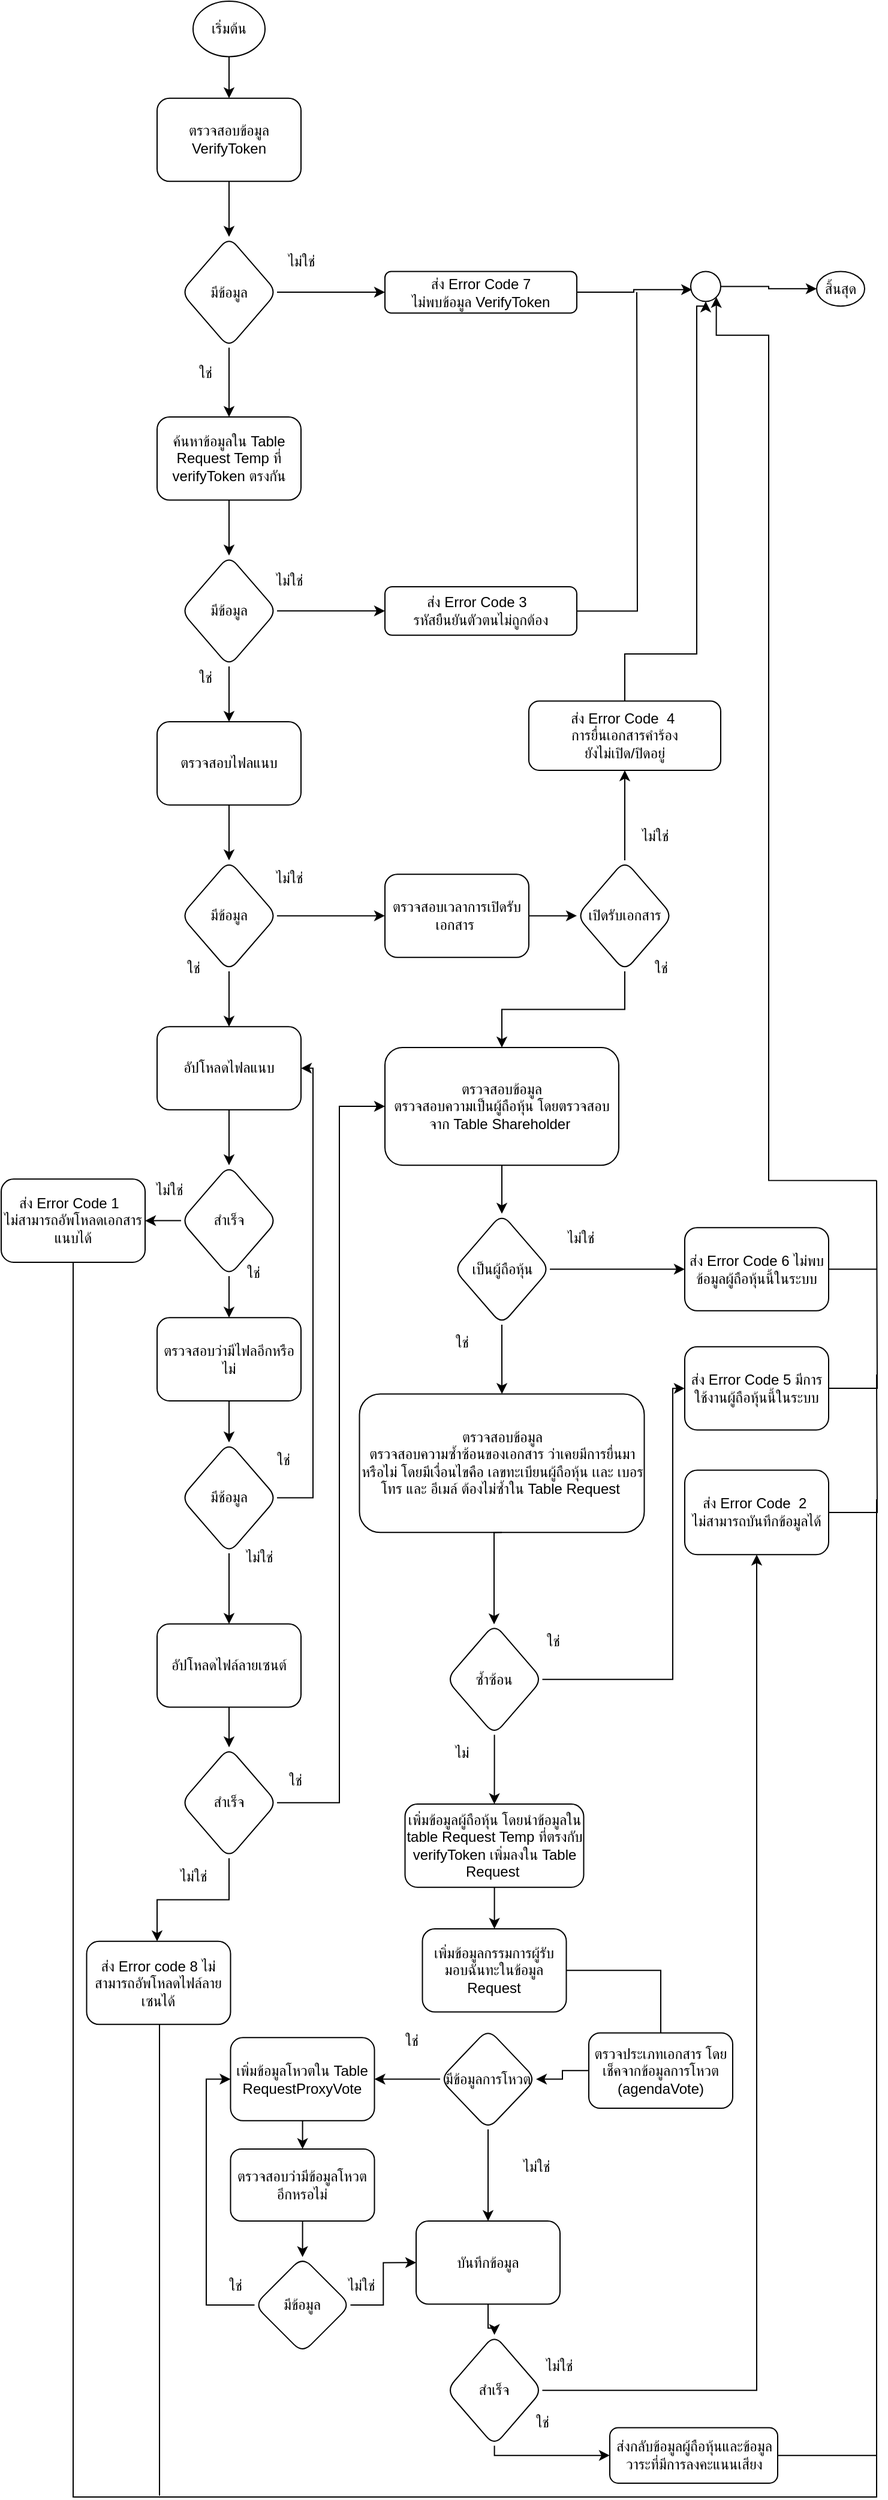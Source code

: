 <mxfile version="20.2.7" type="github">
  <diagram id="W21dhTbmkytk5lZT4MXD" name="หน้า-1">
    <mxGraphModel dx="860" dy="558" grid="1" gridSize="10" guides="1" tooltips="1" connect="1" arrows="1" fold="1" page="1" pageScale="1" pageWidth="827" pageHeight="1169" math="0" shadow="0">
      <root>
        <mxCell id="0" />
        <mxCell id="1" parent="0" />
        <mxCell id="pc5gfeJwSec_l9Dx47gQ-97" value="" style="group" vertex="1" connectable="0" parent="1">
          <mxGeometry x="48" y="20" width="730" height="2080" as="geometry" />
        </mxCell>
        <mxCell id="pc5gfeJwSec_l9Dx47gQ-3" style="edgeStyle=orthogonalEdgeStyle;rounded=0;orthogonalLoop=1;jettySize=auto;html=1;endArrow=classic;endFill=1;" edge="1" parent="pc5gfeJwSec_l9Dx47gQ-97" source="pc5gfeJwSec_l9Dx47gQ-4">
          <mxGeometry relative="1" as="geometry">
            <mxPoint x="411.25" y="1502.543" as="targetPoint" />
          </mxGeometry>
        </mxCell>
        <mxCell id="pc5gfeJwSec_l9Dx47gQ-4" value="ซ้ำซ้อน" style="rhombus;whiteSpace=wrap;html=1;rounded=1;" vertex="1" parent="pc5gfeJwSec_l9Dx47gQ-97">
          <mxGeometry x="371.25" y="1352.404" width="80" height="92.393" as="geometry" />
        </mxCell>
        <mxCell id="pc5gfeJwSec_l9Dx47gQ-5" value="ใช่" style="text;html=1;align=center;verticalAlign=middle;resizable=0;points=[];autosize=1;strokeColor=none;fillColor=none;" vertex="1" parent="pc5gfeJwSec_l9Dx47gQ-97">
          <mxGeometry x="440" y="1352.404" width="40" height="30" as="geometry" />
        </mxCell>
        <mxCell id="pc5gfeJwSec_l9Dx47gQ-6" value="ไม่" style="text;html=1;align=center;verticalAlign=middle;resizable=0;points=[];autosize=1;strokeColor=none;fillColor=none;" vertex="1" parent="pc5gfeJwSec_l9Dx47gQ-97">
          <mxGeometry x="364" y="1444.797" width="40" height="30" as="geometry" />
        </mxCell>
        <mxCell id="pc5gfeJwSec_l9Dx47gQ-7" style="edgeStyle=orthogonalEdgeStyle;rounded=0;orthogonalLoop=1;jettySize=auto;html=1;endArrow=none;endFill=0;" edge="1" parent="pc5gfeJwSec_l9Dx47gQ-97" source="pc5gfeJwSec_l9Dx47gQ-80">
          <mxGeometry relative="1" as="geometry">
            <mxPoint x="730" y="982.832" as="targetPoint" />
          </mxGeometry>
        </mxCell>
        <mxCell id="pc5gfeJwSec_l9Dx47gQ-8" style="edgeStyle=orthogonalEdgeStyle;rounded=0;orthogonalLoop=1;jettySize=auto;html=1;endArrow=none;endFill=0;" edge="1" parent="pc5gfeJwSec_l9Dx47gQ-97" source="pc5gfeJwSec_l9Dx47gQ-78">
          <mxGeometry relative="1" as="geometry">
            <mxPoint x="730" y="1056.746" as="targetPoint" />
          </mxGeometry>
        </mxCell>
        <mxCell id="pc5gfeJwSec_l9Dx47gQ-11" value="เพิ่มข้อมูลผู้ถือหุ้น โดยนำข้อมูลใน table Request Temp ที่ตรงกับ verifyToken เพิ่มลงใน Table Request&amp;nbsp;" style="rounded=1;whiteSpace=wrap;html=1;" vertex="1" parent="pc5gfeJwSec_l9Dx47gQ-97">
          <mxGeometry x="336.75" y="1502.543" width="149" height="69.295" as="geometry" />
        </mxCell>
        <mxCell id="pc5gfeJwSec_l9Dx47gQ-13" value="บันทึกข้อมูล" style="whiteSpace=wrap;html=1;rounded=1;" vertex="1" parent="pc5gfeJwSec_l9Dx47gQ-97">
          <mxGeometry x="346" y="1850.007" width="120" height="69.295" as="geometry" />
        </mxCell>
        <mxCell id="pc5gfeJwSec_l9Dx47gQ-16" value="สำเร็จ" style="rhombus;whiteSpace=wrap;html=1;rounded=1;" vertex="1" parent="pc5gfeJwSec_l9Dx47gQ-97">
          <mxGeometry x="371.25" y="1944.875" width="80" height="92.393" as="geometry" />
        </mxCell>
        <mxCell id="pc5gfeJwSec_l9Dx47gQ-12" value="" style="edgeStyle=orthogonalEdgeStyle;rounded=0;orthogonalLoop=1;jettySize=auto;html=1;endArrow=classic;endFill=1;" edge="1" parent="pc5gfeJwSec_l9Dx47gQ-97" source="pc5gfeJwSec_l9Dx47gQ-13" target="pc5gfeJwSec_l9Dx47gQ-16">
          <mxGeometry relative="1" as="geometry" />
        </mxCell>
        <mxCell id="pc5gfeJwSec_l9Dx47gQ-17" value="เริ่มต้น" style="ellipse;whiteSpace=wrap;html=1;" vertex="1" parent="pc5gfeJwSec_l9Dx47gQ-97">
          <mxGeometry x="160" width="60" height="46.197" as="geometry" />
        </mxCell>
        <mxCell id="pc5gfeJwSec_l9Dx47gQ-18" value="ตรวจสอบข้อมูล VerifyToken" style="rounded=1;whiteSpace=wrap;html=1;" vertex="1" parent="pc5gfeJwSec_l9Dx47gQ-97">
          <mxGeometry x="130" y="80.844" width="120" height="69.295" as="geometry" />
        </mxCell>
        <mxCell id="pc5gfeJwSec_l9Dx47gQ-19" value="" style="edgeStyle=orthogonalEdgeStyle;rounded=0;orthogonalLoop=1;jettySize=auto;html=1;" edge="1" parent="pc5gfeJwSec_l9Dx47gQ-97" source="pc5gfeJwSec_l9Dx47gQ-17" target="pc5gfeJwSec_l9Dx47gQ-18">
          <mxGeometry relative="1" as="geometry" />
        </mxCell>
        <mxCell id="pc5gfeJwSec_l9Dx47gQ-20" value="มีข้อมูล" style="rhombus;whiteSpace=wrap;html=1;rounded=1;" vertex="1" parent="pc5gfeJwSec_l9Dx47gQ-97">
          <mxGeometry x="150" y="196.335" width="80" height="92.393" as="geometry" />
        </mxCell>
        <mxCell id="pc5gfeJwSec_l9Dx47gQ-21" value="" style="edgeStyle=orthogonalEdgeStyle;rounded=0;orthogonalLoop=1;jettySize=auto;html=1;" edge="1" parent="pc5gfeJwSec_l9Dx47gQ-97" source="pc5gfeJwSec_l9Dx47gQ-18" target="pc5gfeJwSec_l9Dx47gQ-20">
          <mxGeometry relative="1" as="geometry" />
        </mxCell>
        <mxCell id="pc5gfeJwSec_l9Dx47gQ-22" value="ไม่ใช่" style="text;html=1;align=center;verticalAlign=middle;resizable=0;points=[];autosize=1;strokeColor=none;fillColor=none;" vertex="1" parent="pc5gfeJwSec_l9Dx47gQ-97">
          <mxGeometry x="225" y="202.11" width="50" height="30" as="geometry" />
        </mxCell>
        <mxCell id="pc5gfeJwSec_l9Dx47gQ-23" value="ใช่" style="text;html=1;align=center;verticalAlign=middle;resizable=0;points=[];autosize=1;strokeColor=none;fillColor=none;" vertex="1" parent="pc5gfeJwSec_l9Dx47gQ-97">
          <mxGeometry x="150" y="294.503" width="40" height="30" as="geometry" />
        </mxCell>
        <mxCell id="pc5gfeJwSec_l9Dx47gQ-24" value="ค้นหาข้อมูลใน Table Request Temp ที่ verifyToken ตรงกัน" style="rounded=1;whiteSpace=wrap;html=1;" vertex="1" parent="pc5gfeJwSec_l9Dx47gQ-97">
          <mxGeometry x="130" y="346.474" width="120" height="69.295" as="geometry" />
        </mxCell>
        <mxCell id="pc5gfeJwSec_l9Dx47gQ-25" style="edgeStyle=orthogonalEdgeStyle;rounded=0;orthogonalLoop=1;jettySize=auto;html=1;entryX=0.5;entryY=0;entryDx=0;entryDy=0;" edge="1" parent="pc5gfeJwSec_l9Dx47gQ-97" source="pc5gfeJwSec_l9Dx47gQ-20" target="pc5gfeJwSec_l9Dx47gQ-24">
          <mxGeometry relative="1" as="geometry">
            <mxPoint x="190" y="369.572" as="targetPoint" />
          </mxGeometry>
        </mxCell>
        <mxCell id="pc5gfeJwSec_l9Dx47gQ-26" value="ส่ง Error Code 7&lt;br&gt;ไม่พบข้อมูล&amp;nbsp;VerifyToken" style="rounded=1;whiteSpace=wrap;html=1;" vertex="1" parent="pc5gfeJwSec_l9Dx47gQ-97">
          <mxGeometry x="320" y="225.208" width="160" height="34.647" as="geometry" />
        </mxCell>
        <mxCell id="pc5gfeJwSec_l9Dx47gQ-27" style="edgeStyle=orthogonalEdgeStyle;rounded=0;orthogonalLoop=1;jettySize=auto;html=1;entryX=0;entryY=0.5;entryDx=0;entryDy=0;entryPerimeter=0;" edge="1" parent="pc5gfeJwSec_l9Dx47gQ-97" source="pc5gfeJwSec_l9Dx47gQ-20" target="pc5gfeJwSec_l9Dx47gQ-26">
          <mxGeometry relative="1" as="geometry">
            <mxPoint x="320" y="242.532" as="targetPoint" />
          </mxGeometry>
        </mxCell>
        <mxCell id="pc5gfeJwSec_l9Dx47gQ-28" value="มีข้อมูล" style="rhombus;whiteSpace=wrap;html=1;rounded=1;" vertex="1" parent="pc5gfeJwSec_l9Dx47gQ-97">
          <mxGeometry x="150" y="461.966" width="80" height="92.393" as="geometry" />
        </mxCell>
        <mxCell id="pc5gfeJwSec_l9Dx47gQ-29" value="" style="edgeStyle=orthogonalEdgeStyle;rounded=0;orthogonalLoop=1;jettySize=auto;html=1;" edge="1" parent="pc5gfeJwSec_l9Dx47gQ-97" source="pc5gfeJwSec_l9Dx47gQ-24" target="pc5gfeJwSec_l9Dx47gQ-28">
          <mxGeometry relative="1" as="geometry" />
        </mxCell>
        <mxCell id="pc5gfeJwSec_l9Dx47gQ-30" style="edgeStyle=orthogonalEdgeStyle;rounded=0;orthogonalLoop=1;jettySize=auto;html=1;endArrow=none;endFill=0;" edge="1" parent="pc5gfeJwSec_l9Dx47gQ-97" source="pc5gfeJwSec_l9Dx47gQ-31">
          <mxGeometry relative="1" as="geometry">
            <mxPoint x="530" y="242.532" as="targetPoint" />
          </mxGeometry>
        </mxCell>
        <mxCell id="pc5gfeJwSec_l9Dx47gQ-31" value="ส่ง Error Code 3&amp;nbsp;&amp;nbsp;&lt;br&gt;รหัสยืนยันตัวตนไม่ถูกต้อง" style="whiteSpace=wrap;html=1;rounded=1;" vertex="1" parent="pc5gfeJwSec_l9Dx47gQ-97">
          <mxGeometry x="320" y="487.951" width="160" height="40.422" as="geometry" />
        </mxCell>
        <mxCell id="pc5gfeJwSec_l9Dx47gQ-32" value="" style="edgeStyle=orthogonalEdgeStyle;rounded=0;orthogonalLoop=1;jettySize=auto;html=1;" edge="1" parent="pc5gfeJwSec_l9Dx47gQ-97" source="pc5gfeJwSec_l9Dx47gQ-28" target="pc5gfeJwSec_l9Dx47gQ-31">
          <mxGeometry relative="1" as="geometry" />
        </mxCell>
        <mxCell id="pc5gfeJwSec_l9Dx47gQ-33" value="ตรวจสอบไฟลแนบ" style="whiteSpace=wrap;html=1;rounded=1;" vertex="1" parent="pc5gfeJwSec_l9Dx47gQ-97">
          <mxGeometry x="130" y="600.555" width="120" height="69.295" as="geometry" />
        </mxCell>
        <mxCell id="pc5gfeJwSec_l9Dx47gQ-34" value="" style="edgeStyle=orthogonalEdgeStyle;rounded=0;orthogonalLoop=1;jettySize=auto;html=1;" edge="1" parent="pc5gfeJwSec_l9Dx47gQ-97" source="pc5gfeJwSec_l9Dx47gQ-28" target="pc5gfeJwSec_l9Dx47gQ-33">
          <mxGeometry relative="1" as="geometry" />
        </mxCell>
        <mxCell id="pc5gfeJwSec_l9Dx47gQ-35" value="ใช่" style="text;html=1;align=center;verticalAlign=middle;resizable=0;points=[];autosize=1;strokeColor=none;fillColor=none;" vertex="1" parent="pc5gfeJwSec_l9Dx47gQ-97">
          <mxGeometry x="150" y="548.584" width="40" height="30" as="geometry" />
        </mxCell>
        <mxCell id="pc5gfeJwSec_l9Dx47gQ-36" value="ไม่ใช่" style="text;html=1;align=center;verticalAlign=middle;resizable=0;points=[];autosize=1;strokeColor=none;fillColor=none;" vertex="1" parent="pc5gfeJwSec_l9Dx47gQ-97">
          <mxGeometry x="215" y="467.74" width="50" height="30" as="geometry" />
        </mxCell>
        <mxCell id="pc5gfeJwSec_l9Dx47gQ-37" style="edgeStyle=orthogonalEdgeStyle;rounded=0;orthogonalLoop=1;jettySize=auto;html=1;entryX=0;entryY=0.5;entryDx=0;entryDy=0;" edge="1" parent="pc5gfeJwSec_l9Dx47gQ-97" source="pc5gfeJwSec_l9Dx47gQ-38">
          <mxGeometry relative="1" as="geometry">
            <mxPoint x="320" y="762.243" as="targetPoint" />
          </mxGeometry>
        </mxCell>
        <mxCell id="pc5gfeJwSec_l9Dx47gQ-38" value="มีข้อมูล" style="rhombus;whiteSpace=wrap;html=1;rounded=1;" vertex="1" parent="pc5gfeJwSec_l9Dx47gQ-97">
          <mxGeometry x="150" y="716.047" width="80" height="92.393" as="geometry" />
        </mxCell>
        <mxCell id="pc5gfeJwSec_l9Dx47gQ-39" value="" style="edgeStyle=orthogonalEdgeStyle;rounded=0;orthogonalLoop=1;jettySize=auto;html=1;" edge="1" parent="pc5gfeJwSec_l9Dx47gQ-97" source="pc5gfeJwSec_l9Dx47gQ-33" target="pc5gfeJwSec_l9Dx47gQ-38">
          <mxGeometry relative="1" as="geometry" />
        </mxCell>
        <mxCell id="pc5gfeJwSec_l9Dx47gQ-40" value="ไม่ใช่" style="text;html=1;align=center;verticalAlign=middle;resizable=0;points=[];autosize=1;strokeColor=none;fillColor=none;" vertex="1" parent="pc5gfeJwSec_l9Dx47gQ-97">
          <mxGeometry x="215" y="716.047" width="50" height="30" as="geometry" />
        </mxCell>
        <mxCell id="pc5gfeJwSec_l9Dx47gQ-41" value="ใช่" style="text;html=1;align=center;verticalAlign=middle;resizable=0;points=[];autosize=1;strokeColor=none;fillColor=none;" vertex="1" parent="pc5gfeJwSec_l9Dx47gQ-97">
          <mxGeometry x="140" y="791.116" width="40" height="30" as="geometry" />
        </mxCell>
        <mxCell id="pc5gfeJwSec_l9Dx47gQ-42" value="อัปโหลดไฟลแนบ" style="whiteSpace=wrap;html=1;rounded=1;" vertex="1" parent="pc5gfeJwSec_l9Dx47gQ-97">
          <mxGeometry x="130" y="854.636" width="120" height="69.295" as="geometry" />
        </mxCell>
        <mxCell id="pc5gfeJwSec_l9Dx47gQ-43" value="" style="edgeStyle=orthogonalEdgeStyle;rounded=0;orthogonalLoop=1;jettySize=auto;html=1;" edge="1" parent="pc5gfeJwSec_l9Dx47gQ-97" source="pc5gfeJwSec_l9Dx47gQ-38" target="pc5gfeJwSec_l9Dx47gQ-42">
          <mxGeometry relative="1" as="geometry" />
        </mxCell>
        <mxCell id="pc5gfeJwSec_l9Dx47gQ-44" value="สำเร็จ" style="rhombus;whiteSpace=wrap;html=1;rounded=1;" vertex="1" parent="pc5gfeJwSec_l9Dx47gQ-97">
          <mxGeometry x="150" y="970.128" width="80" height="92.393" as="geometry" />
        </mxCell>
        <mxCell id="pc5gfeJwSec_l9Dx47gQ-45" value="" style="edgeStyle=orthogonalEdgeStyle;rounded=0;orthogonalLoop=1;jettySize=auto;html=1;" edge="1" parent="pc5gfeJwSec_l9Dx47gQ-97" source="pc5gfeJwSec_l9Dx47gQ-42" target="pc5gfeJwSec_l9Dx47gQ-44">
          <mxGeometry relative="1" as="geometry" />
        </mxCell>
        <mxCell id="pc5gfeJwSec_l9Dx47gQ-46" value="ตรวจสอบว่ามีไฟลอีกหรือไม่" style="whiteSpace=wrap;html=1;rounded=1;" vertex="1" parent="pc5gfeJwSec_l9Dx47gQ-97">
          <mxGeometry x="130" y="1097.168" width="120" height="69.295" as="geometry" />
        </mxCell>
        <mxCell id="pc5gfeJwSec_l9Dx47gQ-47" value="" style="edgeStyle=orthogonalEdgeStyle;rounded=0;orthogonalLoop=1;jettySize=auto;html=1;" edge="1" parent="pc5gfeJwSec_l9Dx47gQ-97" source="pc5gfeJwSec_l9Dx47gQ-44" target="pc5gfeJwSec_l9Dx47gQ-46">
          <mxGeometry relative="1" as="geometry" />
        </mxCell>
        <mxCell id="pc5gfeJwSec_l9Dx47gQ-48" style="edgeStyle=orthogonalEdgeStyle;rounded=0;orthogonalLoop=1;jettySize=auto;html=1;endArrow=classic;endFill=1;entryX=1;entryY=0.5;entryDx=0;entryDy=0;" edge="1" parent="pc5gfeJwSec_l9Dx47gQ-97" source="pc5gfeJwSec_l9Dx47gQ-49" target="pc5gfeJwSec_l9Dx47gQ-42">
          <mxGeometry relative="1" as="geometry">
            <mxPoint x="275" y="763.398" as="targetPoint" />
            <Array as="points">
              <mxPoint x="260" y="1247.307" />
              <mxPoint x="260" y="889.284" />
            </Array>
          </mxGeometry>
        </mxCell>
        <mxCell id="pc5gfeJwSec_l9Dx47gQ-49" value="มีช้อมูล" style="rhombus;whiteSpace=wrap;html=1;rounded=1;" vertex="1" parent="pc5gfeJwSec_l9Dx47gQ-97">
          <mxGeometry x="150" y="1201.11" width="80" height="92.393" as="geometry" />
        </mxCell>
        <mxCell id="pc5gfeJwSec_l9Dx47gQ-50" value="" style="edgeStyle=orthogonalEdgeStyle;rounded=0;orthogonalLoop=1;jettySize=auto;html=1;" edge="1" parent="pc5gfeJwSec_l9Dx47gQ-97" source="pc5gfeJwSec_l9Dx47gQ-46" target="pc5gfeJwSec_l9Dx47gQ-49">
          <mxGeometry relative="1" as="geometry" />
        </mxCell>
        <mxCell id="pc5gfeJwSec_l9Dx47gQ-51" value="ไม่ใช่" style="text;html=1;align=center;verticalAlign=middle;resizable=0;points=[];autosize=1;strokeColor=none;fillColor=none;" vertex="1" parent="pc5gfeJwSec_l9Dx47gQ-97">
          <mxGeometry x="190" y="1281.954" width="50" height="30" as="geometry" />
        </mxCell>
        <mxCell id="pc5gfeJwSec_l9Dx47gQ-52" value="ตรวจสอบเวลาการเปิดรับเอกสาร&amp;nbsp;" style="rounded=1;whiteSpace=wrap;html=1;" vertex="1" parent="pc5gfeJwSec_l9Dx47gQ-97">
          <mxGeometry x="320" y="727.596" width="120" height="69.295" as="geometry" />
        </mxCell>
        <mxCell id="pc5gfeJwSec_l9Dx47gQ-54" value="เปิดรับเอกสาร" style="rhombus;whiteSpace=wrap;html=1;rounded=1;" vertex="1" parent="pc5gfeJwSec_l9Dx47gQ-97">
          <mxGeometry x="480" y="716.047" width="80" height="92.393" as="geometry" />
        </mxCell>
        <mxCell id="pc5gfeJwSec_l9Dx47gQ-55" value="" style="edgeStyle=orthogonalEdgeStyle;rounded=0;orthogonalLoop=1;jettySize=auto;html=1;" edge="1" parent="pc5gfeJwSec_l9Dx47gQ-97" source="pc5gfeJwSec_l9Dx47gQ-52" target="pc5gfeJwSec_l9Dx47gQ-54">
          <mxGeometry relative="1" as="geometry" />
        </mxCell>
        <mxCell id="pc5gfeJwSec_l9Dx47gQ-56" style="edgeStyle=orthogonalEdgeStyle;rounded=0;orthogonalLoop=1;jettySize=auto;html=1;endArrow=none;endFill=0;" edge="1" parent="pc5gfeJwSec_l9Dx47gQ-97" source="pc5gfeJwSec_l9Dx47gQ-57">
          <mxGeometry relative="1" as="geometry">
            <mxPoint x="730" y="1248.462" as="targetPoint" />
            <Array as="points">
              <mxPoint x="60" y="2080" />
              <mxPoint x="730" y="2080" />
            </Array>
          </mxGeometry>
        </mxCell>
        <mxCell id="pc5gfeJwSec_l9Dx47gQ-57" value="ส่ง Error Code 1&amp;nbsp;&amp;nbsp;&lt;br&gt;ไม่สามารถอัพโหลดเอกสารแนบได้" style="rounded=1;whiteSpace=wrap;html=1;" vertex="1" parent="pc5gfeJwSec_l9Dx47gQ-97">
          <mxGeometry y="981.677" width="120" height="69.295" as="geometry" />
        </mxCell>
        <mxCell id="pc5gfeJwSec_l9Dx47gQ-58" style="edgeStyle=orthogonalEdgeStyle;rounded=0;orthogonalLoop=1;jettySize=auto;html=1;" edge="1" parent="pc5gfeJwSec_l9Dx47gQ-97" source="pc5gfeJwSec_l9Dx47gQ-44" target="pc5gfeJwSec_l9Dx47gQ-57">
          <mxGeometry relative="1" as="geometry">
            <mxPoint x="280" y="1016.324" as="targetPoint" />
          </mxGeometry>
        </mxCell>
        <mxCell id="pc5gfeJwSec_l9Dx47gQ-59" value="ใช่" style="text;html=1;align=center;verticalAlign=middle;resizable=0;points=[];autosize=1;strokeColor=none;fillColor=none;" vertex="1" parent="pc5gfeJwSec_l9Dx47gQ-97">
          <mxGeometry x="215" y="1201.11" width="40" height="30" as="geometry" />
        </mxCell>
        <mxCell id="pc5gfeJwSec_l9Dx47gQ-60" value="" style="ellipse;whiteSpace=wrap;html=1;aspect=fixed;" vertex="1" parent="pc5gfeJwSec_l9Dx47gQ-97">
          <mxGeometry x="575" y="225.208" width="25" height="25" as="geometry" />
        </mxCell>
        <mxCell id="pc5gfeJwSec_l9Dx47gQ-61" style="edgeStyle=orthogonalEdgeStyle;rounded=0;orthogonalLoop=1;jettySize=auto;html=1;entryX=0.044;entryY=0.609;entryDx=0;entryDy=0;entryPerimeter=0;" edge="1" parent="pc5gfeJwSec_l9Dx47gQ-97" source="pc5gfeJwSec_l9Dx47gQ-26" target="pc5gfeJwSec_l9Dx47gQ-60">
          <mxGeometry relative="1" as="geometry">
            <mxPoint x="520" y="127.041" as="targetPoint" />
          </mxGeometry>
        </mxCell>
        <mxCell id="pc5gfeJwSec_l9Dx47gQ-62" style="edgeStyle=orthogonalEdgeStyle;rounded=0;orthogonalLoop=1;jettySize=auto;html=1;entryX=0.5;entryY=1;entryDx=0;entryDy=0;endArrow=classic;endFill=1;" edge="1" parent="pc5gfeJwSec_l9Dx47gQ-97" source="pc5gfeJwSec_l9Dx47gQ-63" target="pc5gfeJwSec_l9Dx47gQ-60">
          <mxGeometry relative="1" as="geometry">
            <Array as="points">
              <mxPoint x="520" y="543.964" />
              <mxPoint x="580" y="543.964" />
              <mxPoint x="580" y="254.081" />
            </Array>
          </mxGeometry>
        </mxCell>
        <mxCell id="pc5gfeJwSec_l9Dx47gQ-63" value="ส่ง Error Code&amp;nbsp; 4&amp;nbsp;&lt;br&gt;การยื่นเอกสารคำร้อง&lt;br&gt;ยังไม่เปิด/ปิดอยู่" style="whiteSpace=wrap;html=1;rounded=1;" vertex="1" parent="pc5gfeJwSec_l9Dx47gQ-97">
          <mxGeometry x="440" y="583.232" width="160" height="57.746" as="geometry" />
        </mxCell>
        <mxCell id="pc5gfeJwSec_l9Dx47gQ-64" style="edgeStyle=orthogonalEdgeStyle;rounded=0;orthogonalLoop=1;jettySize=auto;html=1;entryX=0.5;entryY=1;entryDx=0;entryDy=0;" edge="1" parent="pc5gfeJwSec_l9Dx47gQ-97" source="pc5gfeJwSec_l9Dx47gQ-54" target="pc5gfeJwSec_l9Dx47gQ-63">
          <mxGeometry relative="1" as="geometry">
            <mxPoint x="520" y="669.85" as="targetPoint" />
          </mxGeometry>
        </mxCell>
        <mxCell id="pc5gfeJwSec_l9Dx47gQ-65" value="ไม่ใช่" style="text;html=1;align=center;verticalAlign=middle;resizable=0;points=[];autosize=1;strokeColor=none;fillColor=none;" vertex="1" parent="pc5gfeJwSec_l9Dx47gQ-97">
          <mxGeometry x="520" y="681.399" width="50" height="30" as="geometry" />
        </mxCell>
        <mxCell id="pc5gfeJwSec_l9Dx47gQ-66" value="ใช่" style="text;html=1;align=center;verticalAlign=middle;resizable=0;points=[];autosize=1;strokeColor=none;fillColor=none;" vertex="1" parent="pc5gfeJwSec_l9Dx47gQ-97">
          <mxGeometry x="530" y="791.116" width="40" height="30" as="geometry" />
        </mxCell>
        <mxCell id="pc5gfeJwSec_l9Dx47gQ-67" value="สิ้นสุด" style="ellipse;whiteSpace=wrap;html=1;" vertex="1" parent="pc5gfeJwSec_l9Dx47gQ-97">
          <mxGeometry x="680" y="225.208" width="40" height="28.873" as="geometry" />
        </mxCell>
        <mxCell id="pc5gfeJwSec_l9Dx47gQ-68" value="" style="edgeStyle=orthogonalEdgeStyle;rounded=0;orthogonalLoop=1;jettySize=auto;html=1;endArrow=classic;endFill=1;" edge="1" parent="pc5gfeJwSec_l9Dx47gQ-97" source="pc5gfeJwSec_l9Dx47gQ-60" target="pc5gfeJwSec_l9Dx47gQ-67">
          <mxGeometry relative="1" as="geometry" />
        </mxCell>
        <mxCell id="pc5gfeJwSec_l9Dx47gQ-69" value="ใช่" style="text;html=1;align=center;verticalAlign=middle;resizable=0;points=[];autosize=1;strokeColor=none;fillColor=none;" vertex="1" parent="pc5gfeJwSec_l9Dx47gQ-97">
          <mxGeometry x="190" y="1045.197" width="40" height="30" as="geometry" />
        </mxCell>
        <mxCell id="pc5gfeJwSec_l9Dx47gQ-70" value="ไม่ใช่" style="text;html=1;align=center;verticalAlign=middle;resizable=0;points=[];autosize=1;strokeColor=none;fillColor=none;" vertex="1" parent="pc5gfeJwSec_l9Dx47gQ-97">
          <mxGeometry x="115" y="975.902" width="50" height="30" as="geometry" />
        </mxCell>
        <mxCell id="pc5gfeJwSec_l9Dx47gQ-71" value="ตรวจสอบข้อมูล&lt;br&gt;ตรวจสอบความเป็นผู้ถือหุ้น โดยตรวจสอบจาก Table Shareholder&amp;nbsp;" style="whiteSpace=wrap;html=1;rounded=1;" vertex="1" parent="pc5gfeJwSec_l9Dx47gQ-97">
          <mxGeometry x="320" y="871.96" width="195" height="98.168" as="geometry" />
        </mxCell>
        <mxCell id="pc5gfeJwSec_l9Dx47gQ-53" style="edgeStyle=orthogonalEdgeStyle;rounded=0;orthogonalLoop=1;jettySize=auto;html=1;entryX=0.5;entryY=0;entryDx=0;entryDy=0;" edge="1" parent="pc5gfeJwSec_l9Dx47gQ-97" source="pc5gfeJwSec_l9Dx47gQ-54" target="pc5gfeJwSec_l9Dx47gQ-71">
          <mxGeometry relative="1" as="geometry">
            <mxPoint x="410" y="867.34" as="targetPoint" />
          </mxGeometry>
        </mxCell>
        <mxCell id="pc5gfeJwSec_l9Dx47gQ-73" value="เป็นผู้ถือหุ้น" style="rhombus;whiteSpace=wrap;html=1;rounded=1;" vertex="1" parent="pc5gfeJwSec_l9Dx47gQ-97">
          <mxGeometry x="377.5" y="1010.55" width="80" height="92.393" as="geometry" />
        </mxCell>
        <mxCell id="pc5gfeJwSec_l9Dx47gQ-74" value="" style="edgeStyle=orthogonalEdgeStyle;rounded=0;orthogonalLoop=1;jettySize=auto;html=1;" edge="1" parent="pc5gfeJwSec_l9Dx47gQ-97" source="pc5gfeJwSec_l9Dx47gQ-71" target="pc5gfeJwSec_l9Dx47gQ-73">
          <mxGeometry relative="1" as="geometry" />
        </mxCell>
        <mxCell id="pc5gfeJwSec_l9Dx47gQ-75" value="ใช่" style="text;html=1;align=center;verticalAlign=middle;resizable=0;points=[];autosize=1;strokeColor=none;fillColor=none;" vertex="1" parent="pc5gfeJwSec_l9Dx47gQ-97">
          <mxGeometry x="364" y="1102.943" width="40" height="30" as="geometry" />
        </mxCell>
        <mxCell id="pc5gfeJwSec_l9Dx47gQ-76" value="ไม่ใช่" style="text;html=1;align=center;verticalAlign=middle;resizable=0;points=[];autosize=1;strokeColor=none;fillColor=none;" vertex="1" parent="pc5gfeJwSec_l9Dx47gQ-97">
          <mxGeometry x="457.5" y="1016.324" width="50" height="30" as="geometry" />
        </mxCell>
        <mxCell id="pc5gfeJwSec_l9Dx47gQ-77" value="ตรวจสอบข้อมูล&lt;br&gt;ตรวจสอบความซ้ำซ้อนของเอกสาร ว่าเคยมีการยื่นมาหรือไม่ โดยมีเงื่อนไขคือ เลขทะเบียนผู้ถือหุ้น เเละ เบอรโทร และ อีเมล์ ต้องไม่ซ้ำใน Table Request&amp;nbsp;" style="whiteSpace=wrap;html=1;rounded=1;" vertex="1" parent="pc5gfeJwSec_l9Dx47gQ-97">
          <mxGeometry x="298.75" y="1160.689" width="237.5" height="115.491" as="geometry" />
        </mxCell>
        <mxCell id="pc5gfeJwSec_l9Dx47gQ-1" value="" style="edgeStyle=orthogonalEdgeStyle;rounded=0;orthogonalLoop=1;jettySize=auto;html=1;exitX=0.5;exitY=1;exitDx=0;exitDy=0;" edge="1" parent="pc5gfeJwSec_l9Dx47gQ-97" source="pc5gfeJwSec_l9Dx47gQ-77" target="pc5gfeJwSec_l9Dx47gQ-4">
          <mxGeometry relative="1" as="geometry">
            <mxPoint x="411" y="1329.306" as="sourcePoint" />
            <Array as="points">
              <mxPoint x="411" y="1276.18" />
            </Array>
          </mxGeometry>
        </mxCell>
        <mxCell id="pc5gfeJwSec_l9Dx47gQ-78" value="ส่ง Error Code 6 ไม่พบข้อมูลผู้ถือหุ้นนี้ในระบบ" style="whiteSpace=wrap;html=1;rounded=1;" vertex="1" parent="pc5gfeJwSec_l9Dx47gQ-97">
          <mxGeometry x="570" y="1022.099" width="120" height="69.295" as="geometry" />
        </mxCell>
        <mxCell id="pc5gfeJwSec_l9Dx47gQ-79" style="edgeStyle=orthogonalEdgeStyle;rounded=0;orthogonalLoop=1;jettySize=auto;html=1;entryX=0;entryY=0.5;entryDx=0;entryDy=0;exitX=1;exitY=0.5;exitDx=0;exitDy=0;" edge="1" parent="pc5gfeJwSec_l9Dx47gQ-97" source="pc5gfeJwSec_l9Dx47gQ-73" target="pc5gfeJwSec_l9Dx47gQ-78">
          <mxGeometry relative="1" as="geometry">
            <Array as="points">
              <mxPoint x="520" y="1056.746" />
              <mxPoint x="520" y="1056.746" />
            </Array>
          </mxGeometry>
        </mxCell>
        <mxCell id="pc5gfeJwSec_l9Dx47gQ-80" value="ส่ง Error Code 5 มีการใช้งานผู้ถือหุ้นนี้ในระบบ" style="whiteSpace=wrap;html=1;rounded=1;" vertex="1" parent="pc5gfeJwSec_l9Dx47gQ-97">
          <mxGeometry x="570" y="1121.421" width="120" height="69.295" as="geometry" />
        </mxCell>
        <mxCell id="pc5gfeJwSec_l9Dx47gQ-81" style="edgeStyle=orthogonalEdgeStyle;rounded=0;orthogonalLoop=1;jettySize=auto;html=1;endArrow=classic;endFill=1;entryX=1;entryY=1;entryDx=0;entryDy=0;" edge="1" parent="pc5gfeJwSec_l9Dx47gQ-97" target="pc5gfeJwSec_l9Dx47gQ-60">
          <mxGeometry relative="1" as="geometry">
            <mxPoint x="710" y="416.924" as="targetPoint" />
            <mxPoint x="730" y="982.832" as="sourcePoint" />
            <Array as="points">
              <mxPoint x="640" y="982.832" />
              <mxPoint x="640" y="278.334" />
              <mxPoint x="596" y="278.334" />
            </Array>
          </mxGeometry>
        </mxCell>
        <mxCell id="pc5gfeJwSec_l9Dx47gQ-82" style="edgeStyle=orthogonalEdgeStyle;rounded=0;orthogonalLoop=1;jettySize=auto;html=1;endArrow=none;endFill=0;" edge="1" parent="pc5gfeJwSec_l9Dx47gQ-97" source="pc5gfeJwSec_l9Dx47gQ-83">
          <mxGeometry relative="1" as="geometry">
            <mxPoint x="730" y="1144.52" as="targetPoint" />
          </mxGeometry>
        </mxCell>
        <mxCell id="pc5gfeJwSec_l9Dx47gQ-83" value="ส่ง Error Code&amp;nbsp; 2&amp;nbsp;&lt;br&gt;ไม่สามารถบันทึกข้อมูลได้" style="rounded=1;whiteSpace=wrap;html=1;" vertex="1" parent="pc5gfeJwSec_l9Dx47gQ-97">
          <mxGeometry x="570" y="1224.209" width="120" height="70.45" as="geometry" />
        </mxCell>
        <mxCell id="pc5gfeJwSec_l9Dx47gQ-84" value="ไม่ใช่" style="text;html=1;align=center;verticalAlign=middle;resizable=0;points=[];autosize=1;strokeColor=none;fillColor=none;" vertex="1" parent="pc5gfeJwSec_l9Dx47gQ-97">
          <mxGeometry x="440" y="1956.424" width="50" height="30" as="geometry" />
        </mxCell>
        <mxCell id="pc5gfeJwSec_l9Dx47gQ-85" value="ใช่" style="text;html=1;align=center;verticalAlign=middle;resizable=0;points=[];autosize=1;strokeColor=none;fillColor=none;" vertex="1" parent="pc5gfeJwSec_l9Dx47gQ-97">
          <mxGeometry x="431.25" y="2002.621" width="40" height="30" as="geometry" />
        </mxCell>
        <mxCell id="pc5gfeJwSec_l9Dx47gQ-87" value="เพิ่มข้อมูลกรรมการผู้รับมอบฉันทะในข้อมูล Request" style="whiteSpace=wrap;html=1;rounded=1;" vertex="1" parent="pc5gfeJwSec_l9Dx47gQ-97">
          <mxGeometry x="351.25" y="1606.485" width="120" height="69.295" as="geometry" />
        </mxCell>
        <mxCell id="pc5gfeJwSec_l9Dx47gQ-72" value="" style="edgeStyle=orthogonalEdgeStyle;rounded=0;orthogonalLoop=1;jettySize=auto;html=1;endArrow=classic;endFill=1;" edge="1" parent="pc5gfeJwSec_l9Dx47gQ-97" source="pc5gfeJwSec_l9Dx47gQ-73" target="pc5gfeJwSec_l9Dx47gQ-77">
          <mxGeometry relative="1" as="geometry" />
        </mxCell>
        <mxCell id="pc5gfeJwSec_l9Dx47gQ-2" value="" style="edgeStyle=orthogonalEdgeStyle;rounded=0;orthogonalLoop=1;jettySize=auto;html=1;entryX=0;entryY=0.5;entryDx=0;entryDy=0;" edge="1" parent="pc5gfeJwSec_l9Dx47gQ-97" source="pc5gfeJwSec_l9Dx47gQ-4" target="pc5gfeJwSec_l9Dx47gQ-80">
          <mxGeometry relative="1" as="geometry">
            <Array as="points">
              <mxPoint x="560" y="1398.601" />
              <mxPoint x="560" y="1156.069" />
            </Array>
          </mxGeometry>
        </mxCell>
        <mxCell id="pc5gfeJwSec_l9Dx47gQ-92" value="เพิ่มข้อมูลโหวตใน Table RequestProxyVote" style="whiteSpace=wrap;html=1;rounded=1;" vertex="1" parent="pc5gfeJwSec_l9Dx47gQ-97">
          <mxGeometry x="191.25" y="1697.132" width="120" height="69.295" as="geometry" />
        </mxCell>
        <mxCell id="pc5gfeJwSec_l9Dx47gQ-95" style="edgeStyle=orthogonalEdgeStyle;rounded=0;orthogonalLoop=1;jettySize=auto;html=1;endArrow=none;endFill=0;" edge="1" parent="pc5gfeJwSec_l9Dx47gQ-97" source="pc5gfeJwSec_l9Dx47gQ-96">
          <mxGeometry relative="1" as="geometry">
            <mxPoint x="730" y="2045.353" as="targetPoint" />
          </mxGeometry>
        </mxCell>
        <mxCell id="pc5gfeJwSec_l9Dx47gQ-96" value="ส่งกลับข้อมูลผู้ถือหุ้นและข้อมูลวาระที่มีการลงคะแนนเสียง" style="rounded=1;whiteSpace=wrap;html=1;" vertex="1" parent="pc5gfeJwSec_l9Dx47gQ-97">
          <mxGeometry x="507.5" y="2022.254" width="140" height="46.197" as="geometry" />
        </mxCell>
        <mxCell id="pc5gfeJwSec_l9Dx47gQ-14" style="edgeStyle=orthogonalEdgeStyle;rounded=0;orthogonalLoop=1;jettySize=auto;html=1;entryX=0.5;entryY=1;entryDx=0;entryDy=0;endArrow=classic;endFill=1;" edge="1" parent="pc5gfeJwSec_l9Dx47gQ-97" source="pc5gfeJwSec_l9Dx47gQ-16" target="pc5gfeJwSec_l9Dx47gQ-83">
          <mxGeometry relative="1" as="geometry" />
        </mxCell>
        <mxCell id="pc5gfeJwSec_l9Dx47gQ-10" value="" style="edgeStyle=orthogonalEdgeStyle;rounded=0;orthogonalLoop=1;jettySize=auto;html=1;endArrow=classic;endFill=1;" edge="1" parent="pc5gfeJwSec_l9Dx47gQ-97" source="pc5gfeJwSec_l9Dx47gQ-11" target="pc5gfeJwSec_l9Dx47gQ-87">
          <mxGeometry relative="1" as="geometry" />
        </mxCell>
        <mxCell id="pc5gfeJwSec_l9Dx47gQ-15" style="edgeStyle=orthogonalEdgeStyle;rounded=0;orthogonalLoop=1;jettySize=auto;html=1;entryX=0;entryY=0.5;entryDx=0;entryDy=0;endArrow=classic;endFill=1;" edge="1" parent="pc5gfeJwSec_l9Dx47gQ-97" source="pc5gfeJwSec_l9Dx47gQ-16" target="pc5gfeJwSec_l9Dx47gQ-96">
          <mxGeometry relative="1" as="geometry">
            <Array as="points">
              <mxPoint x="411" y="2045.353" />
            </Array>
          </mxGeometry>
        </mxCell>
        <mxCell id="pc5gfeJwSec_l9Dx47gQ-98" value="อัปโหลดไฟล์ลายเซนต์" style="whiteSpace=wrap;html=1;rounded=1;" vertex="1" parent="pc5gfeJwSec_l9Dx47gQ-97">
          <mxGeometry x="130" y="1352.404" width="120" height="69.295" as="geometry" />
        </mxCell>
        <mxCell id="pc5gfeJwSec_l9Dx47gQ-99" value="" style="edgeStyle=orthogonalEdgeStyle;rounded=0;orthogonalLoop=1;jettySize=auto;html=1;" edge="1" parent="pc5gfeJwSec_l9Dx47gQ-97" source="pc5gfeJwSec_l9Dx47gQ-49" target="pc5gfeJwSec_l9Dx47gQ-98">
          <mxGeometry relative="1" as="geometry" />
        </mxCell>
        <mxCell id="pc5gfeJwSec_l9Dx47gQ-103" value="สำเร็จ" style="rhombus;whiteSpace=wrap;html=1;rounded=1;" vertex="1" parent="pc5gfeJwSec_l9Dx47gQ-97">
          <mxGeometry x="150" y="1455.192" width="80" height="92.393" as="geometry" />
        </mxCell>
        <mxCell id="pc5gfeJwSec_l9Dx47gQ-104" value="" style="edgeStyle=orthogonalEdgeStyle;rounded=0;orthogonalLoop=1;jettySize=auto;html=1;" edge="1" parent="pc5gfeJwSec_l9Dx47gQ-97" source="pc5gfeJwSec_l9Dx47gQ-98" target="pc5gfeJwSec_l9Dx47gQ-103">
          <mxGeometry relative="1" as="geometry" />
        </mxCell>
        <mxCell id="pc5gfeJwSec_l9Dx47gQ-106" value="ใช่" style="text;html=1;align=center;verticalAlign=middle;resizable=0;points=[];autosize=1;strokeColor=none;fillColor=none;" vertex="1" parent="pc5gfeJwSec_l9Dx47gQ-97">
          <mxGeometry x="225" y="1467.896" width="40" height="30" as="geometry" />
        </mxCell>
        <mxCell id="pc5gfeJwSec_l9Dx47gQ-105" value="ไม่ใช่" style="text;html=1;align=center;verticalAlign=middle;resizable=0;points=[];autosize=1;strokeColor=none;fillColor=none;" vertex="1" parent="pc5gfeJwSec_l9Dx47gQ-97">
          <mxGeometry x="135" y="1547.585" width="50" height="30" as="geometry" />
        </mxCell>
        <mxCell id="pc5gfeJwSec_l9Dx47gQ-107" style="edgeStyle=orthogonalEdgeStyle;rounded=0;orthogonalLoop=1;jettySize=auto;html=1;entryX=0;entryY=0.5;entryDx=0;entryDy=0;" edge="1" parent="pc5gfeJwSec_l9Dx47gQ-97" source="pc5gfeJwSec_l9Dx47gQ-103" target="pc5gfeJwSec_l9Dx47gQ-71">
          <mxGeometry relative="1" as="geometry">
            <mxPoint x="292" y="1293.504" as="targetPoint" />
            <Array as="points">
              <mxPoint x="282" y="1501.388" />
              <mxPoint x="282" y="921.621" />
            </Array>
          </mxGeometry>
        </mxCell>
        <mxCell id="pc5gfeJwSec_l9Dx47gQ-322" style="edgeStyle=orthogonalEdgeStyle;rounded=0;orthogonalLoop=1;jettySize=auto;html=1;endArrow=none;endFill=0;" edge="1" parent="pc5gfeJwSec_l9Dx47gQ-97" source="pc5gfeJwSec_l9Dx47gQ-318">
          <mxGeometry relative="1" as="geometry">
            <mxPoint x="132" y="2078.845" as="targetPoint" />
            <Array as="points">
              <mxPoint x="131" y="1991.072" />
            </Array>
          </mxGeometry>
        </mxCell>
        <mxCell id="pc5gfeJwSec_l9Dx47gQ-318" value="ส่ง Error code 8 ไม่สามารถอัพโหลดไฟล์ลายเซนได้" style="whiteSpace=wrap;html=1;rounded=1;" vertex="1" parent="pc5gfeJwSec_l9Dx47gQ-97">
          <mxGeometry x="71.25" y="1616.88" width="120" height="69.295" as="geometry" />
        </mxCell>
        <mxCell id="pc5gfeJwSec_l9Dx47gQ-319" value="" style="edgeStyle=orthogonalEdgeStyle;rounded=0;orthogonalLoop=1;jettySize=auto;html=1;" edge="1" parent="pc5gfeJwSec_l9Dx47gQ-97" source="pc5gfeJwSec_l9Dx47gQ-103" target="pc5gfeJwSec_l9Dx47gQ-318">
          <mxGeometry relative="1" as="geometry">
            <Array as="points">
              <mxPoint x="190" y="1582.232" />
              <mxPoint x="130" y="1582.232" />
            </Array>
          </mxGeometry>
        </mxCell>
        <mxCell id="pc5gfeJwSec_l9Dx47gQ-329" value="ตรวจประเภทเอกสาร โดยเช็คจากข้อมูลการโหวต (agendaVote)" style="whiteSpace=wrap;html=1;rounded=1;" vertex="1" parent="pc5gfeJwSec_l9Dx47gQ-97">
          <mxGeometry x="490" y="1693.265" width="120" height="62.714" as="geometry" />
        </mxCell>
        <mxCell id="pc5gfeJwSec_l9Dx47gQ-330" value="" style="edgeStyle=orthogonalEdgeStyle;rounded=0;orthogonalLoop=1;jettySize=auto;html=1;endArrow=none;endFill=0;" edge="1" parent="pc5gfeJwSec_l9Dx47gQ-97" source="pc5gfeJwSec_l9Dx47gQ-87" target="pc5gfeJwSec_l9Dx47gQ-329">
          <mxGeometry relative="1" as="geometry" />
        </mxCell>
        <mxCell id="pc5gfeJwSec_l9Dx47gQ-335" style="edgeStyle=orthogonalEdgeStyle;rounded=0;orthogonalLoop=1;jettySize=auto;html=1;entryX=0.5;entryY=0;entryDx=0;entryDy=0;endArrow=classic;endFill=1;" edge="1" parent="pc5gfeJwSec_l9Dx47gQ-97" source="pc5gfeJwSec_l9Dx47gQ-333" target="pc5gfeJwSec_l9Dx47gQ-13">
          <mxGeometry relative="1" as="geometry" />
        </mxCell>
        <mxCell id="pc5gfeJwSec_l9Dx47gQ-337" value="" style="edgeStyle=orthogonalEdgeStyle;rounded=0;orthogonalLoop=1;jettySize=auto;html=1;endArrow=classic;endFill=1;" edge="1" parent="pc5gfeJwSec_l9Dx47gQ-97" source="pc5gfeJwSec_l9Dx47gQ-333" target="pc5gfeJwSec_l9Dx47gQ-92">
          <mxGeometry relative="1" as="geometry" />
        </mxCell>
        <mxCell id="pc5gfeJwSec_l9Dx47gQ-333" value="มีข้อมูลการโหวต" style="rhombus;whiteSpace=wrap;html=1;rounded=1;" vertex="1" parent="pc5gfeJwSec_l9Dx47gQ-97">
          <mxGeometry x="366" y="1689.972" width="80" height="83.618" as="geometry" />
        </mxCell>
        <mxCell id="pc5gfeJwSec_l9Dx47gQ-334" value="" style="edgeStyle=orthogonalEdgeStyle;rounded=0;orthogonalLoop=1;jettySize=auto;html=1;endArrow=classic;endFill=1;" edge="1" parent="pc5gfeJwSec_l9Dx47gQ-97" source="pc5gfeJwSec_l9Dx47gQ-329" target="pc5gfeJwSec_l9Dx47gQ-333">
          <mxGeometry relative="1" as="geometry" />
        </mxCell>
        <mxCell id="pc5gfeJwSec_l9Dx47gQ-336" value="ไม่ใช่" style="text;html=1;align=center;verticalAlign=middle;resizable=0;points=[];autosize=1;strokeColor=none;fillColor=none;" vertex="1" parent="pc5gfeJwSec_l9Dx47gQ-97">
          <mxGeometry x="421.25" y="1790" width="50" height="30" as="geometry" />
        </mxCell>
        <mxCell id="pc5gfeJwSec_l9Dx47gQ-343" value="ตรวจสอบว่ามีข้อมูลโหวตอีกหรอไม่" style="whiteSpace=wrap;html=1;rounded=1;" vertex="1" parent="pc5gfeJwSec_l9Dx47gQ-97">
          <mxGeometry x="191.25" y="1790.005" width="120" height="60" as="geometry" />
        </mxCell>
        <mxCell id="pc5gfeJwSec_l9Dx47gQ-344" value="" style="edgeStyle=orthogonalEdgeStyle;rounded=0;orthogonalLoop=1;jettySize=auto;html=1;endArrow=classic;endFill=1;" edge="1" parent="pc5gfeJwSec_l9Dx47gQ-97" source="pc5gfeJwSec_l9Dx47gQ-92" target="pc5gfeJwSec_l9Dx47gQ-343">
          <mxGeometry relative="1" as="geometry" />
        </mxCell>
        <mxCell id="pc5gfeJwSec_l9Dx47gQ-347" style="edgeStyle=orthogonalEdgeStyle;rounded=0;orthogonalLoop=1;jettySize=auto;html=1;entryX=0;entryY=0.5;entryDx=0;entryDy=0;endArrow=classic;endFill=1;" edge="1" parent="pc5gfeJwSec_l9Dx47gQ-97" source="pc5gfeJwSec_l9Dx47gQ-345" target="pc5gfeJwSec_l9Dx47gQ-13">
          <mxGeometry relative="1" as="geometry" />
        </mxCell>
        <mxCell id="pc5gfeJwSec_l9Dx47gQ-350" style="edgeStyle=orthogonalEdgeStyle;rounded=0;orthogonalLoop=1;jettySize=auto;html=1;entryX=0;entryY=0.5;entryDx=0;entryDy=0;endArrow=classic;endFill=1;" edge="1" parent="pc5gfeJwSec_l9Dx47gQ-97" source="pc5gfeJwSec_l9Dx47gQ-345" target="pc5gfeJwSec_l9Dx47gQ-92">
          <mxGeometry relative="1" as="geometry">
            <Array as="points">
              <mxPoint x="171" y="1920" />
              <mxPoint x="171" y="1732" />
            </Array>
          </mxGeometry>
        </mxCell>
        <mxCell id="pc5gfeJwSec_l9Dx47gQ-345" value="มีข้อมูล" style="rhombus;whiteSpace=wrap;html=1;rounded=1;" vertex="1" parent="pc5gfeJwSec_l9Dx47gQ-97">
          <mxGeometry x="211.25" y="1880.005" width="80" height="80" as="geometry" />
        </mxCell>
        <mxCell id="pc5gfeJwSec_l9Dx47gQ-346" value="" style="edgeStyle=orthogonalEdgeStyle;rounded=0;orthogonalLoop=1;jettySize=auto;html=1;endArrow=classic;endFill=1;" edge="1" parent="pc5gfeJwSec_l9Dx47gQ-97" source="pc5gfeJwSec_l9Dx47gQ-343" target="pc5gfeJwSec_l9Dx47gQ-345">
          <mxGeometry relative="1" as="geometry" />
        </mxCell>
        <mxCell id="pc5gfeJwSec_l9Dx47gQ-348" value="ไม่ใช่" style="text;html=1;align=center;verticalAlign=middle;resizable=0;points=[];autosize=1;strokeColor=none;fillColor=none;" vertex="1" parent="pc5gfeJwSec_l9Dx47gQ-97">
          <mxGeometry x="275" y="1889.3" width="50" height="30" as="geometry" />
        </mxCell>
        <mxCell id="pc5gfeJwSec_l9Dx47gQ-349" value="ใช่" style="text;html=1;align=center;verticalAlign=middle;resizable=0;points=[];autosize=1;strokeColor=none;fillColor=none;" vertex="1" parent="pc5gfeJwSec_l9Dx47gQ-97">
          <mxGeometry x="175" y="1889.3" width="40" height="30" as="geometry" />
        </mxCell>
        <mxCell id="pc5gfeJwSec_l9Dx47gQ-340" value="ใช่" style="text;html=1;align=center;verticalAlign=middle;resizable=0;points=[];autosize=1;strokeColor=none;fillColor=none;" vertex="1" parent="1">
          <mxGeometry x="370" y="1705" width="40" height="30" as="geometry" />
        </mxCell>
      </root>
    </mxGraphModel>
  </diagram>
</mxfile>

